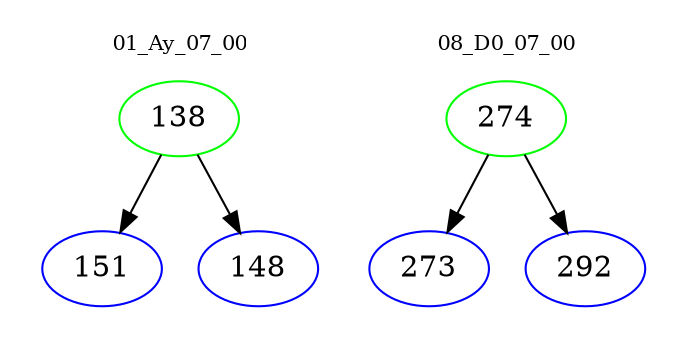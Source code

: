digraph{
subgraph cluster_0 {
color = white
label = "01_Ay_07_00";
fontsize=10;
T0_138 [label="138", color="green"]
T0_138 -> T0_151 [color="black"]
T0_151 [label="151", color="blue"]
T0_138 -> T0_148 [color="black"]
T0_148 [label="148", color="blue"]
}
subgraph cluster_1 {
color = white
label = "08_D0_07_00";
fontsize=10;
T1_274 [label="274", color="green"]
T1_274 -> T1_273 [color="black"]
T1_273 [label="273", color="blue"]
T1_274 -> T1_292 [color="black"]
T1_292 [label="292", color="blue"]
}
}
